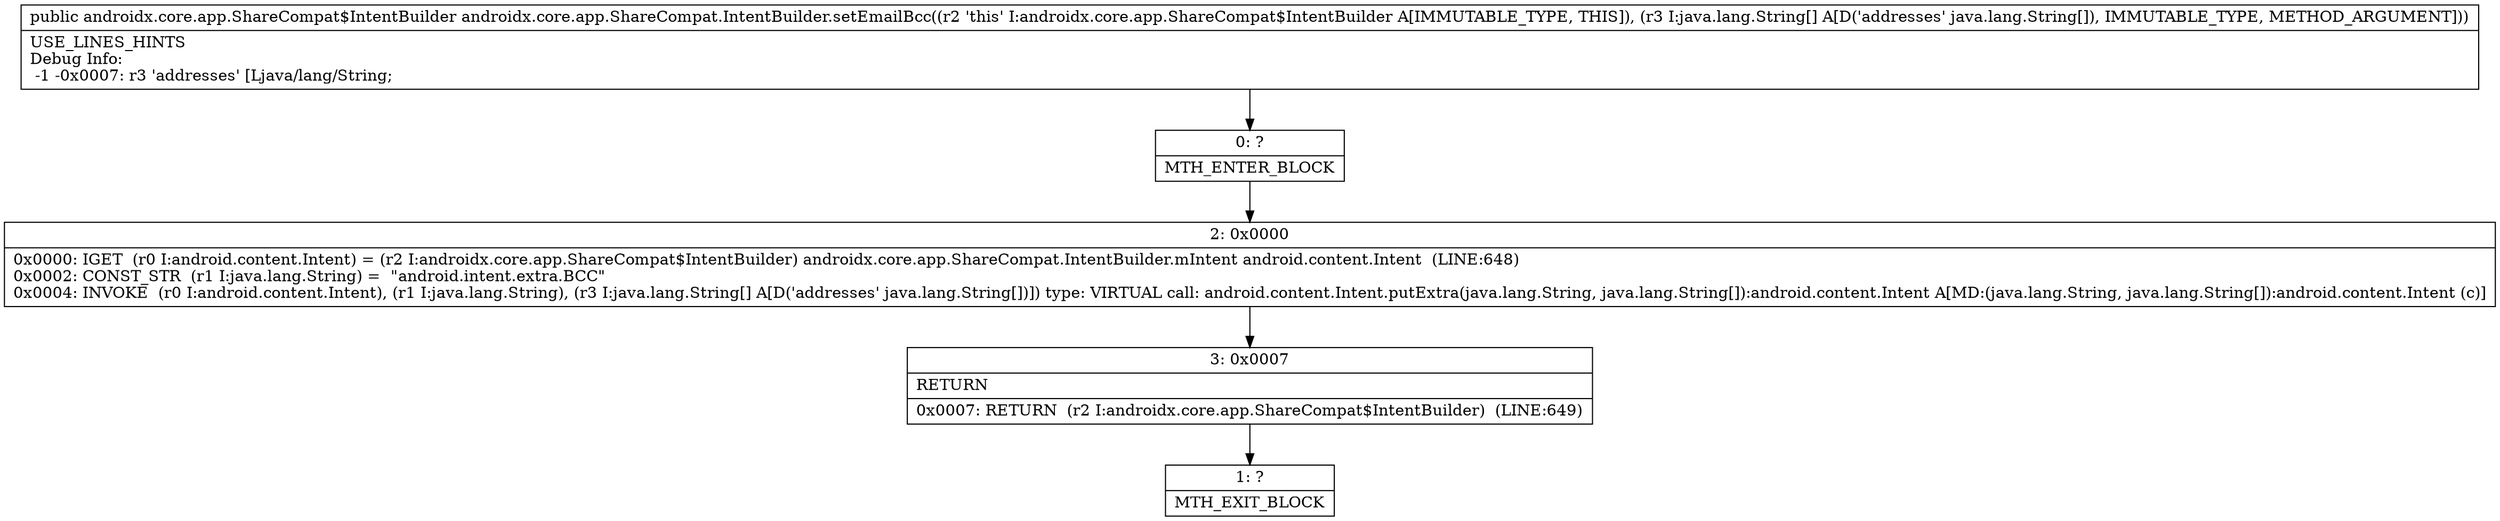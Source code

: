 digraph "CFG forandroidx.core.app.ShareCompat.IntentBuilder.setEmailBcc([Ljava\/lang\/String;)Landroidx\/core\/app\/ShareCompat$IntentBuilder;" {
Node_0 [shape=record,label="{0\:\ ?|MTH_ENTER_BLOCK\l}"];
Node_2 [shape=record,label="{2\:\ 0x0000|0x0000: IGET  (r0 I:android.content.Intent) = (r2 I:androidx.core.app.ShareCompat$IntentBuilder) androidx.core.app.ShareCompat.IntentBuilder.mIntent android.content.Intent  (LINE:648)\l0x0002: CONST_STR  (r1 I:java.lang.String) =  \"android.intent.extra.BCC\" \l0x0004: INVOKE  (r0 I:android.content.Intent), (r1 I:java.lang.String), (r3 I:java.lang.String[] A[D('addresses' java.lang.String[])]) type: VIRTUAL call: android.content.Intent.putExtra(java.lang.String, java.lang.String[]):android.content.Intent A[MD:(java.lang.String, java.lang.String[]):android.content.Intent (c)]\l}"];
Node_3 [shape=record,label="{3\:\ 0x0007|RETURN\l|0x0007: RETURN  (r2 I:androidx.core.app.ShareCompat$IntentBuilder)  (LINE:649)\l}"];
Node_1 [shape=record,label="{1\:\ ?|MTH_EXIT_BLOCK\l}"];
MethodNode[shape=record,label="{public androidx.core.app.ShareCompat$IntentBuilder androidx.core.app.ShareCompat.IntentBuilder.setEmailBcc((r2 'this' I:androidx.core.app.ShareCompat$IntentBuilder A[IMMUTABLE_TYPE, THIS]), (r3 I:java.lang.String[] A[D('addresses' java.lang.String[]), IMMUTABLE_TYPE, METHOD_ARGUMENT]))  | USE_LINES_HINTS\lDebug Info:\l  \-1 \-0x0007: r3 'addresses' [Ljava\/lang\/String;\l}"];
MethodNode -> Node_0;Node_0 -> Node_2;
Node_2 -> Node_3;
Node_3 -> Node_1;
}

